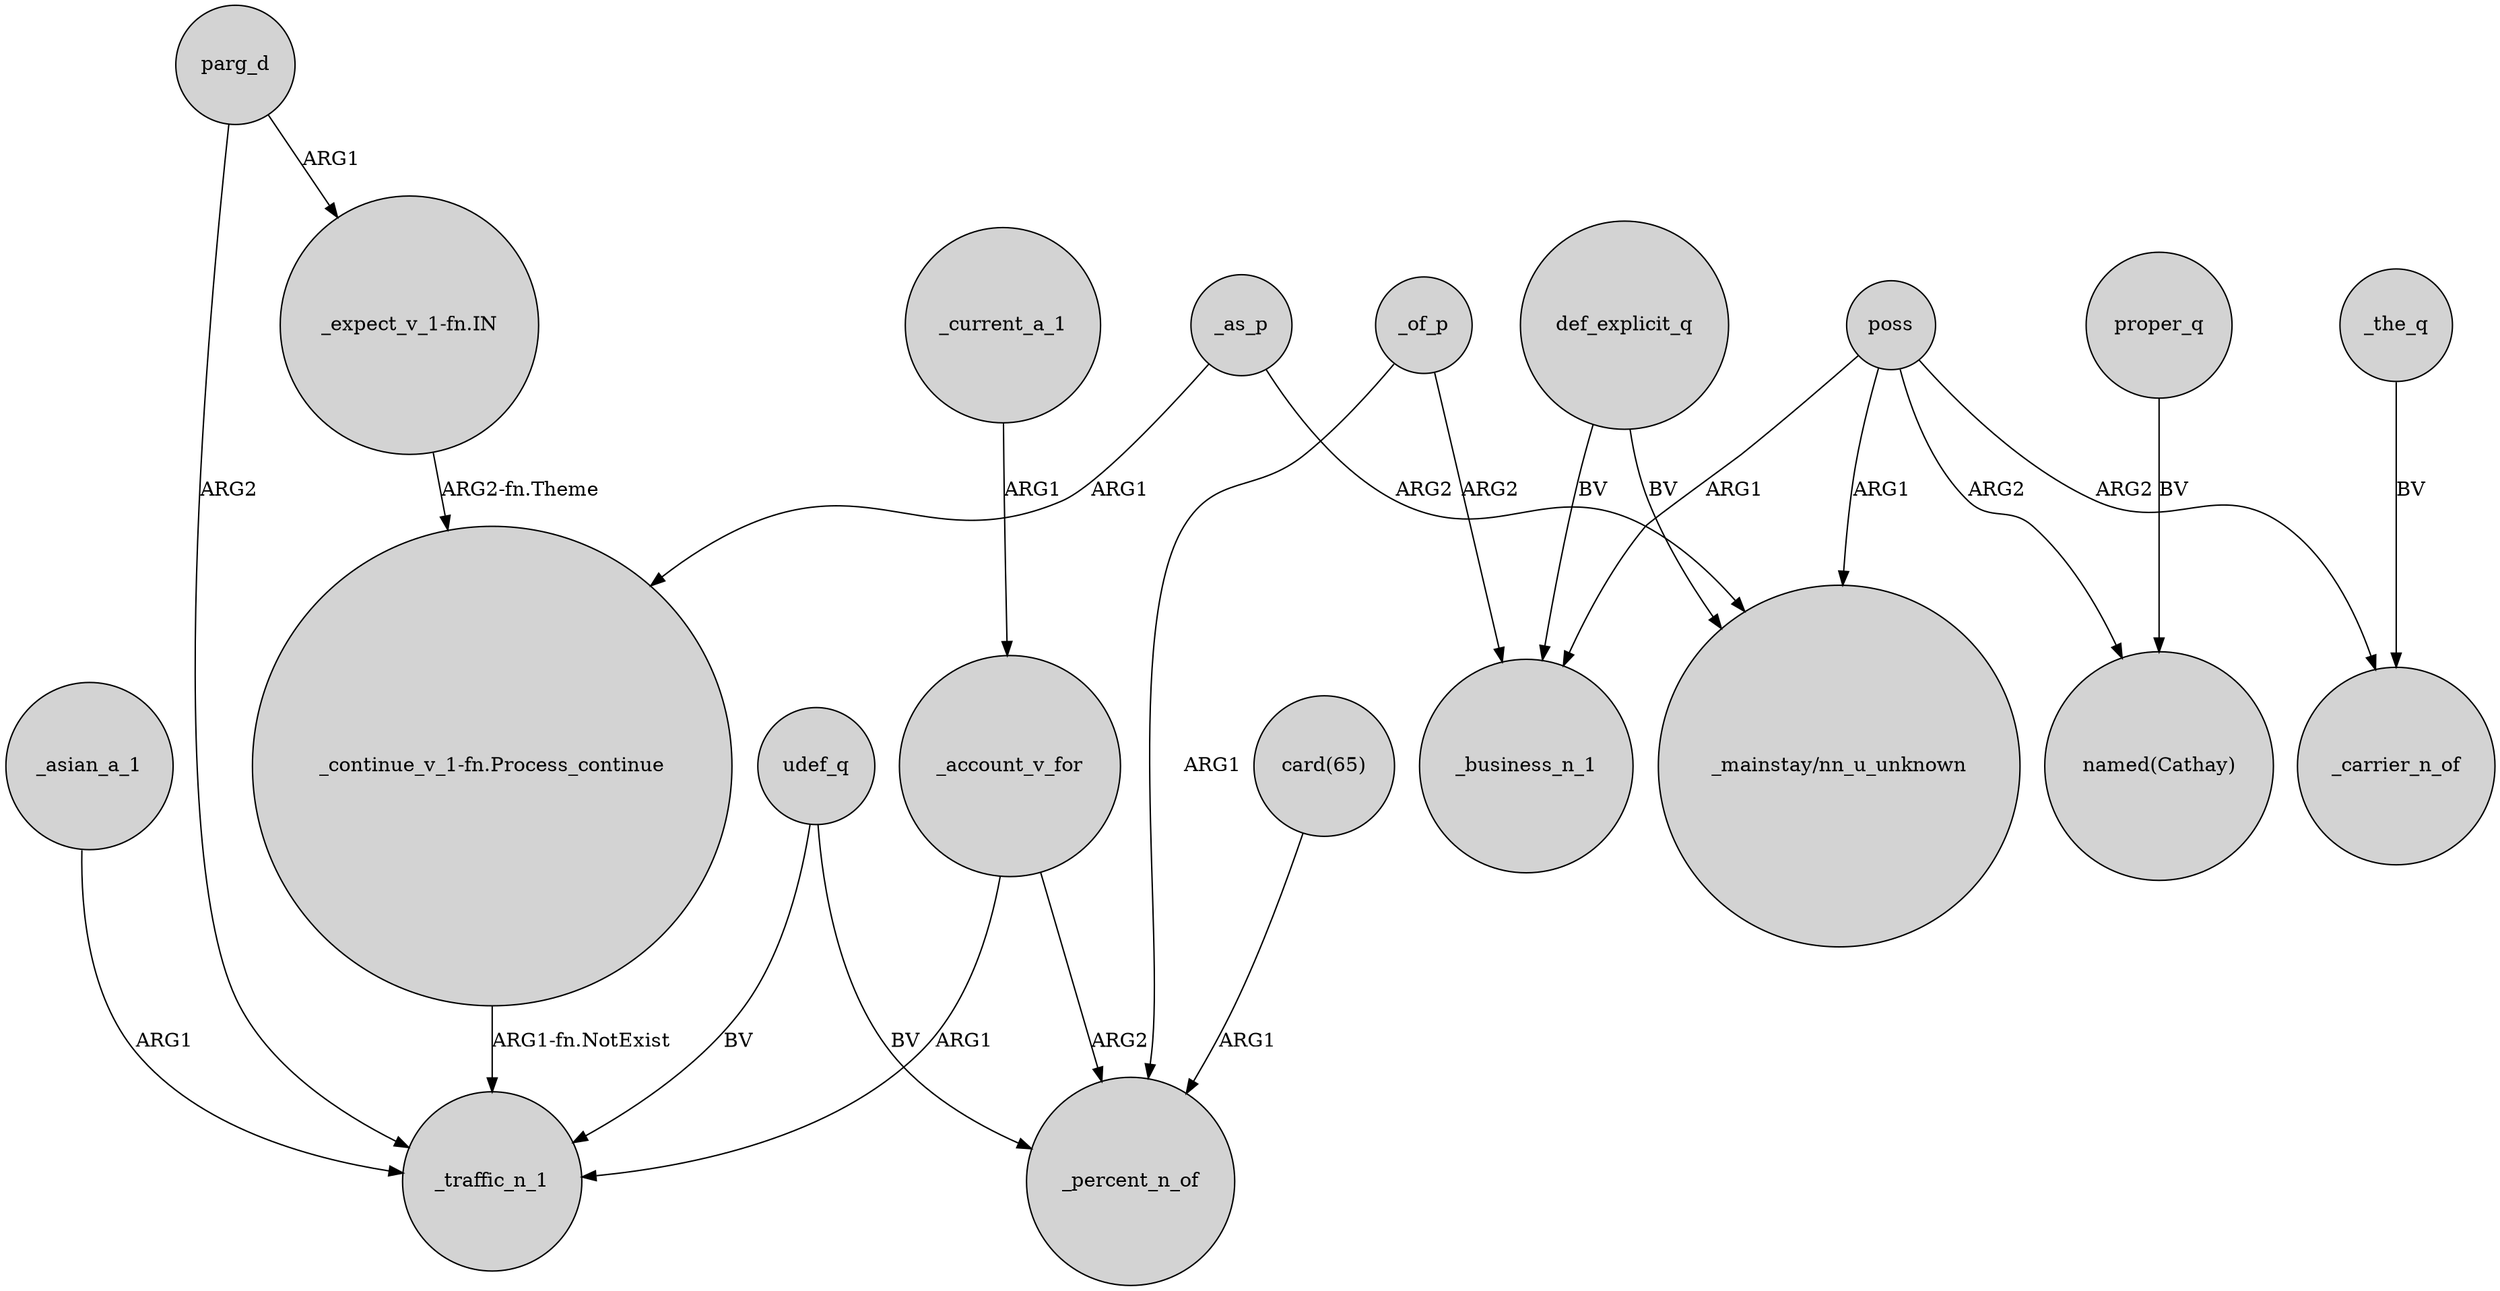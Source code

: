 digraph {
	node [shape=circle style=filled]
	"_continue_v_1-fn.Process_continue" -> _traffic_n_1 [label="ARG1-fn.NotExist"]
	_the_q -> _carrier_n_of [label=BV]
	parg_d -> _traffic_n_1 [label=ARG2]
	poss -> _business_n_1 [label=ARG1]
	poss -> _carrier_n_of [label=ARG2]
	def_explicit_q -> "_mainstay/nn_u_unknown" [label=BV]
	_of_p -> _business_n_1 [label=ARG2]
	_of_p -> _percent_n_of [label=ARG1]
	poss -> "_mainstay/nn_u_unknown" [label=ARG1]
	"card(65)" -> _percent_n_of [label=ARG1]
	_current_a_1 -> _account_v_for [label=ARG1]
	proper_q -> "named(Cathay)" [label=BV]
	parg_d -> "_expect_v_1-fn.IN" [label=ARG1]
	_account_v_for -> _percent_n_of [label=ARG2]
	_account_v_for -> _traffic_n_1 [label=ARG1]
	udef_q -> _traffic_n_1 [label=BV]
	udef_q -> _percent_n_of [label=BV]
	"_expect_v_1-fn.IN" -> "_continue_v_1-fn.Process_continue" [label="ARG2-fn.Theme"]
	_as_p -> "_mainstay/nn_u_unknown" [label=ARG2]
	poss -> "named(Cathay)" [label=ARG2]
	_as_p -> "_continue_v_1-fn.Process_continue" [label=ARG1]
	def_explicit_q -> _business_n_1 [label=BV]
	_asian_a_1 -> _traffic_n_1 [label=ARG1]
}
